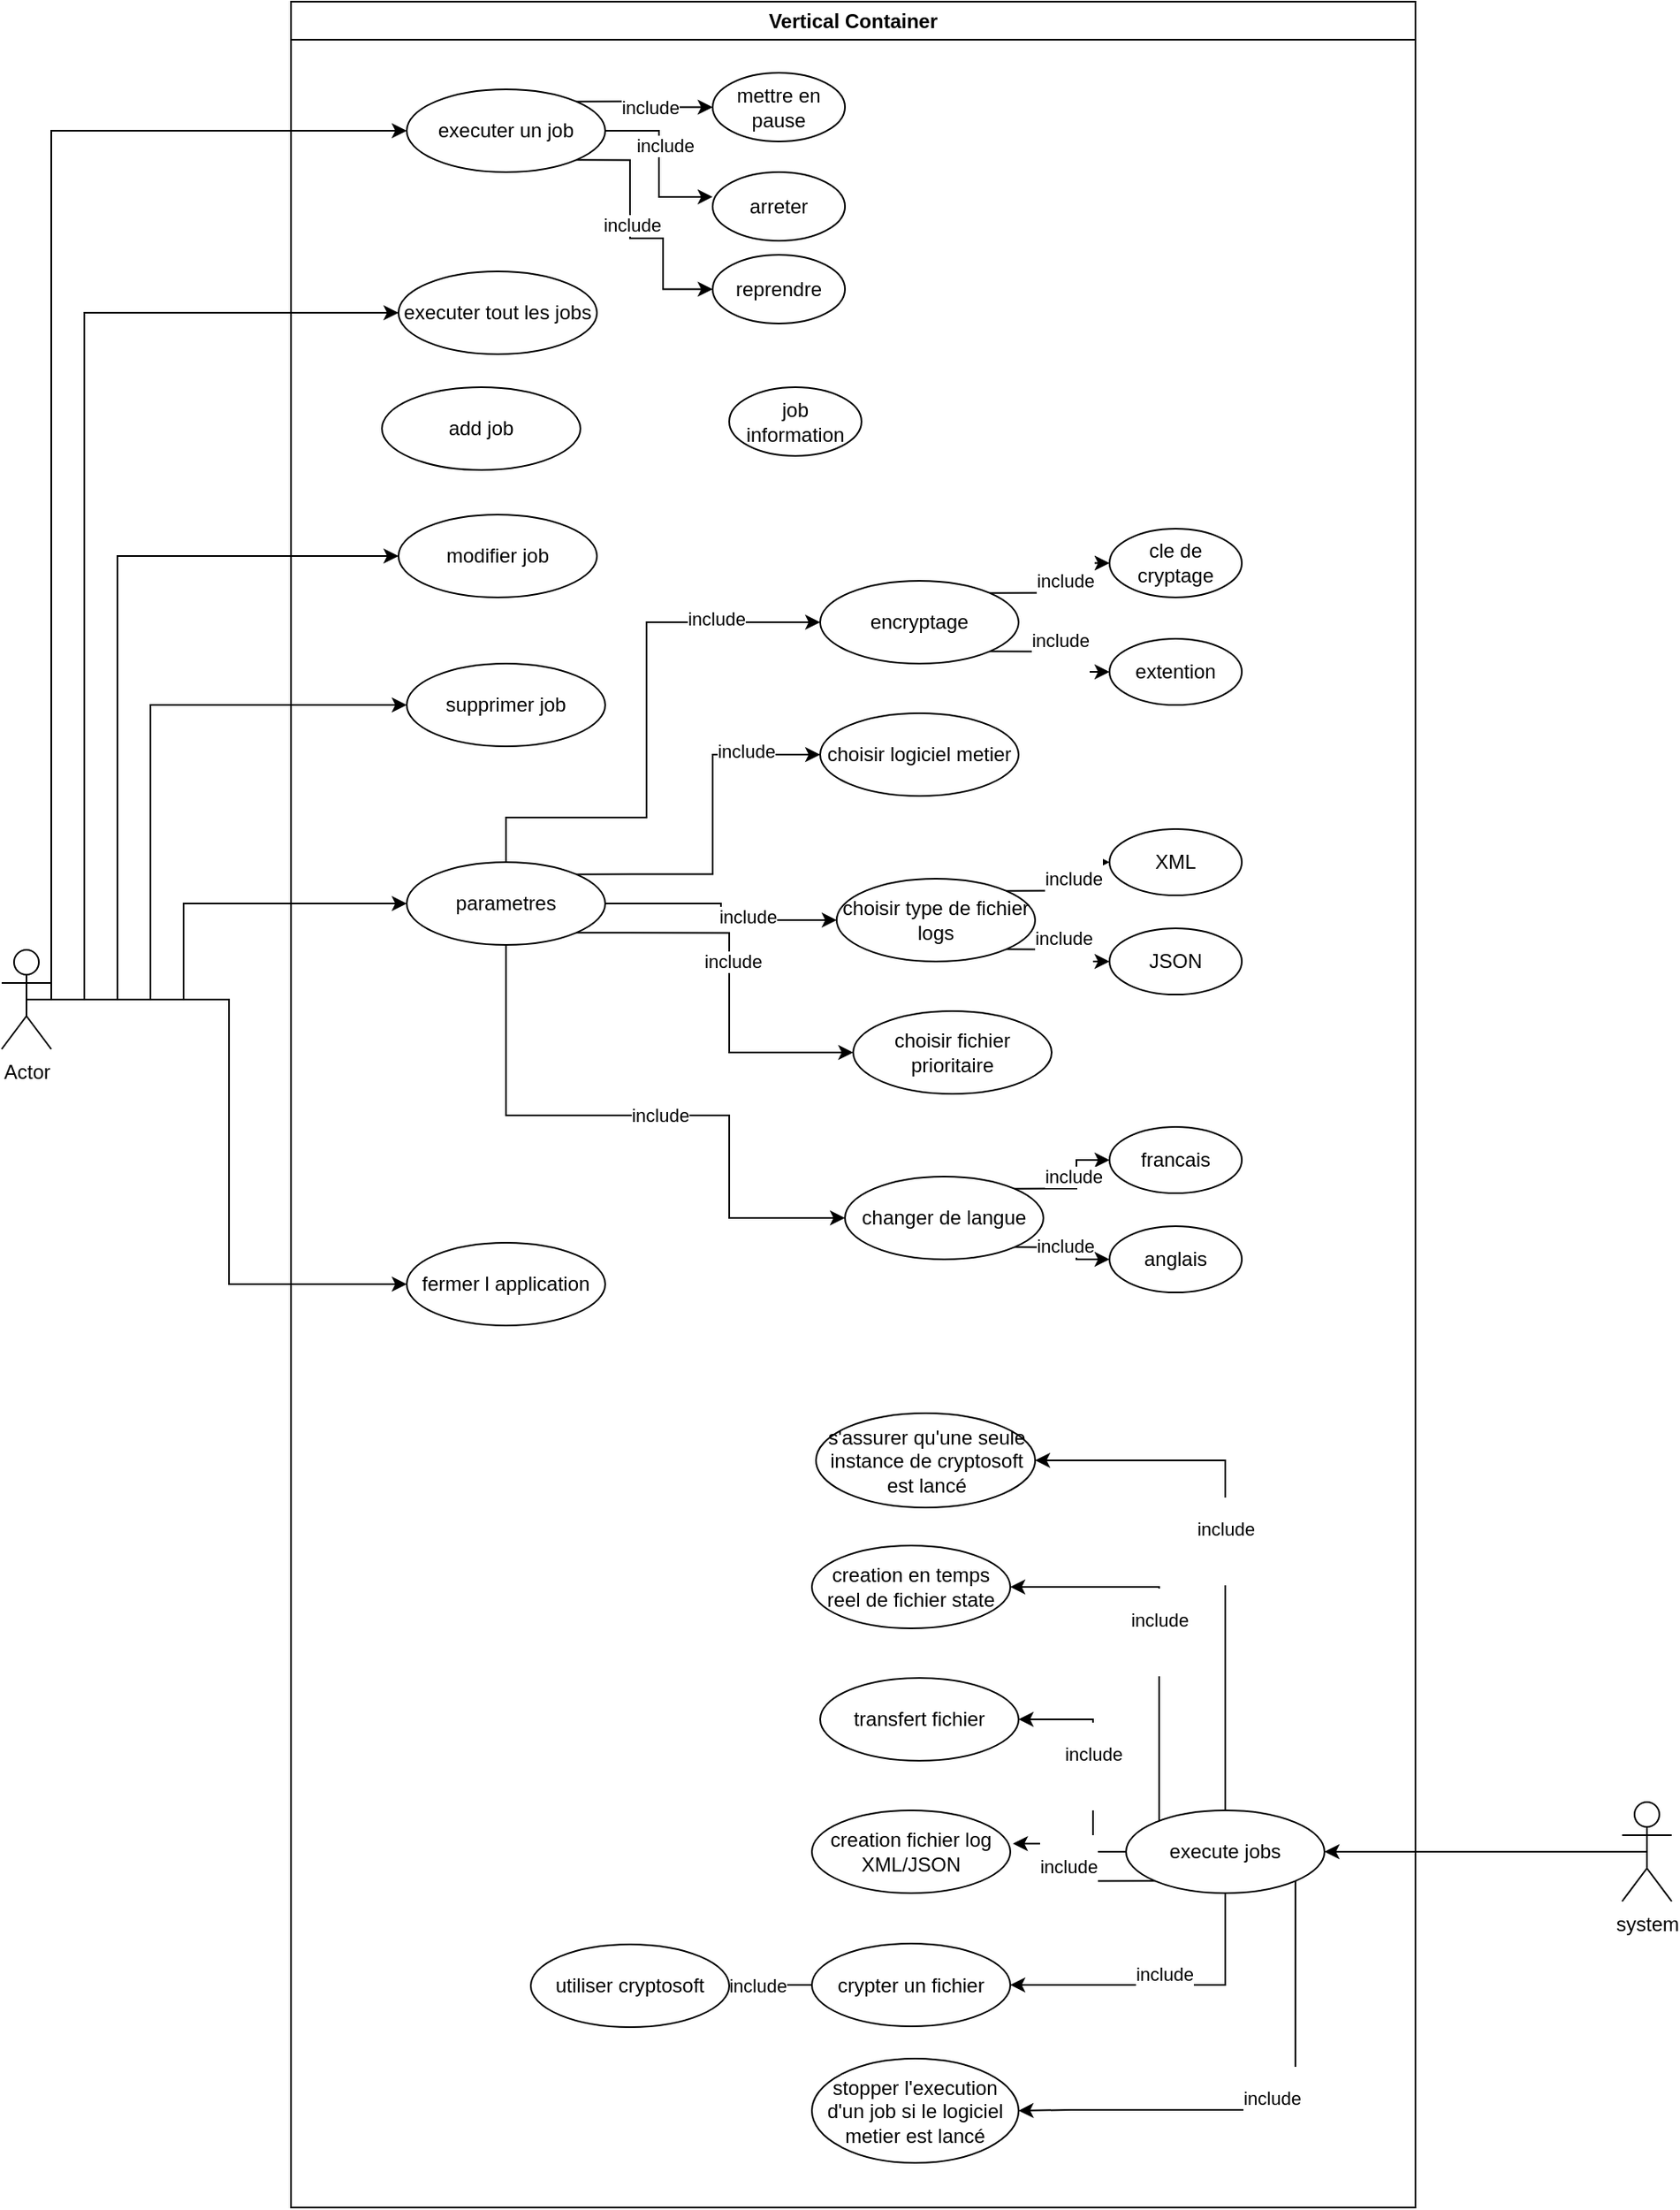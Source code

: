 <mxfile version="27.1.1">
  <diagram name="Page-1" id="A0lQrAJBD9_wCT7zue_t">
    <mxGraphModel dx="1448" dy="716" grid="1" gridSize="10" guides="1" tooltips="1" connect="1" arrows="1" fold="1" page="1" pageScale="1" pageWidth="1169" pageHeight="827" math="0" shadow="0">
      <root>
        <mxCell id="0" />
        <mxCell id="1" parent="0" />
        <mxCell id="0bMU-8JfFL0GPF80UV2C-1" value="Vertical Container" style="swimlane;whiteSpace=wrap;html=1;" vertex="1" parent="1">
          <mxGeometry x="245" y="17" width="680" height="1333" as="geometry" />
        </mxCell>
        <mxCell id="0bMU-8JfFL0GPF80UV2C-6" value="supprimer job" style="ellipse;whiteSpace=wrap;html=1;" vertex="1" parent="0bMU-8JfFL0GPF80UV2C-1">
          <mxGeometry x="70" y="400" width="120" height="50" as="geometry" />
        </mxCell>
        <mxCell id="0bMU-8JfFL0GPF80UV2C-48" style="edgeStyle=orthogonalEdgeStyle;rounded=0;orthogonalLoop=1;jettySize=auto;html=1;exitX=1;exitY=0;exitDx=0;exitDy=0;entryX=0;entryY=0.5;entryDx=0;entryDy=0;" edge="1" parent="0bMU-8JfFL0GPF80UV2C-1" source="0bMU-8JfFL0GPF80UV2C-7" target="0bMU-8JfFL0GPF80UV2C-45">
          <mxGeometry relative="1" as="geometry" />
        </mxCell>
        <mxCell id="0bMU-8JfFL0GPF80UV2C-69" value="include" style="edgeLabel;html=1;align=center;verticalAlign=middle;resizable=0;points=[];" vertex="1" connectable="0" parent="0bMU-8JfFL0GPF80UV2C-48">
          <mxGeometry x="0.036" y="-3" relative="1" as="geometry">
            <mxPoint as="offset" />
          </mxGeometry>
        </mxCell>
        <mxCell id="0bMU-8JfFL0GPF80UV2C-50" style="edgeStyle=orthogonalEdgeStyle;rounded=0;orthogonalLoop=1;jettySize=auto;html=1;exitX=1;exitY=1;exitDx=0;exitDy=0;entryX=0;entryY=0.5;entryDx=0;entryDy=0;" edge="1" parent="0bMU-8JfFL0GPF80UV2C-1" source="0bMU-8JfFL0GPF80UV2C-7" target="0bMU-8JfFL0GPF80UV2C-46">
          <mxGeometry relative="1" as="geometry">
            <Array as="points">
              <mxPoint x="205" y="96" />
              <mxPoint x="205" y="143" />
              <mxPoint x="225" y="143" />
              <mxPoint x="225" y="174" />
            </Array>
          </mxGeometry>
        </mxCell>
        <mxCell id="0bMU-8JfFL0GPF80UV2C-71" value="include" style="edgeLabel;html=1;align=center;verticalAlign=middle;resizable=0;points=[];" vertex="1" connectable="0" parent="0bMU-8JfFL0GPF80UV2C-50">
          <mxGeometry x="-0.105" y="1" relative="1" as="geometry">
            <mxPoint as="offset" />
          </mxGeometry>
        </mxCell>
        <mxCell id="0bMU-8JfFL0GPF80UV2C-7" value="executer un job" style="ellipse;whiteSpace=wrap;html=1;" vertex="1" parent="0bMU-8JfFL0GPF80UV2C-1">
          <mxGeometry x="70" y="53" width="120" height="50" as="geometry" />
        </mxCell>
        <mxCell id="0bMU-8JfFL0GPF80UV2C-8" value="executer tout les jobs" style="ellipse;whiteSpace=wrap;html=1;" vertex="1" parent="0bMU-8JfFL0GPF80UV2C-1">
          <mxGeometry x="65" y="163" width="120" height="50" as="geometry" />
        </mxCell>
        <mxCell id="0bMU-8JfFL0GPF80UV2C-61" style="edgeStyle=orthogonalEdgeStyle;rounded=0;orthogonalLoop=1;jettySize=auto;html=1;exitX=0.5;exitY=0;exitDx=0;exitDy=0;entryX=0;entryY=0.5;entryDx=0;entryDy=0;" edge="1" parent="0bMU-8JfFL0GPF80UV2C-1" source="0bMU-8JfFL0GPF80UV2C-9" target="0bMU-8JfFL0GPF80UV2C-15">
          <mxGeometry relative="1" as="geometry">
            <Array as="points">
              <mxPoint x="130" y="493" />
              <mxPoint x="215" y="493" />
              <mxPoint x="215" y="375" />
            </Array>
          </mxGeometry>
        </mxCell>
        <mxCell id="0bMU-8JfFL0GPF80UV2C-72" value="include" style="edgeLabel;html=1;align=center;verticalAlign=middle;resizable=0;points=[];" vertex="1" connectable="0" parent="0bMU-8JfFL0GPF80UV2C-61">
          <mxGeometry x="0.624" y="2" relative="1" as="geometry">
            <mxPoint as="offset" />
          </mxGeometry>
        </mxCell>
        <mxCell id="0bMU-8JfFL0GPF80UV2C-62" style="edgeStyle=orthogonalEdgeStyle;rounded=0;orthogonalLoop=1;jettySize=auto;html=1;exitX=1;exitY=0;exitDx=0;exitDy=0;entryX=0;entryY=0.5;entryDx=0;entryDy=0;" edge="1" parent="0bMU-8JfFL0GPF80UV2C-1" source="0bMU-8JfFL0GPF80UV2C-9" target="0bMU-8JfFL0GPF80UV2C-12">
          <mxGeometry relative="1" as="geometry" />
        </mxCell>
        <mxCell id="0bMU-8JfFL0GPF80UV2C-73" value="include" style="edgeLabel;html=1;align=center;verticalAlign=middle;resizable=0;points=[];" vertex="1" connectable="0" parent="0bMU-8JfFL0GPF80UV2C-62">
          <mxGeometry x="0.591" y="2" relative="1" as="geometry">
            <mxPoint as="offset" />
          </mxGeometry>
        </mxCell>
        <mxCell id="0bMU-8JfFL0GPF80UV2C-63" style="edgeStyle=orthogonalEdgeStyle;rounded=0;orthogonalLoop=1;jettySize=auto;html=1;exitX=1;exitY=0.5;exitDx=0;exitDy=0;entryX=0;entryY=0.5;entryDx=0;entryDy=0;" edge="1" parent="0bMU-8JfFL0GPF80UV2C-1" source="0bMU-8JfFL0GPF80UV2C-9" target="0bMU-8JfFL0GPF80UV2C-14">
          <mxGeometry relative="1" as="geometry" />
        </mxCell>
        <mxCell id="0bMU-8JfFL0GPF80UV2C-74" value="include" style="edgeLabel;html=1;align=center;verticalAlign=middle;resizable=0;points=[];" vertex="1" connectable="0" parent="0bMU-8JfFL0GPF80UV2C-63">
          <mxGeometry x="0.28" y="2" relative="1" as="geometry">
            <mxPoint as="offset" />
          </mxGeometry>
        </mxCell>
        <mxCell id="0bMU-8JfFL0GPF80UV2C-64" style="edgeStyle=orthogonalEdgeStyle;rounded=0;orthogonalLoop=1;jettySize=auto;html=1;exitX=1;exitY=1;exitDx=0;exitDy=0;entryX=0;entryY=0.5;entryDx=0;entryDy=0;" edge="1" parent="0bMU-8JfFL0GPF80UV2C-1" source="0bMU-8JfFL0GPF80UV2C-9" target="0bMU-8JfFL0GPF80UV2C-11">
          <mxGeometry relative="1" as="geometry" />
        </mxCell>
        <mxCell id="0bMU-8JfFL0GPF80UV2C-75" value="include" style="edgeLabel;html=1;align=center;verticalAlign=middle;resizable=0;points=[];" vertex="1" connectable="0" parent="0bMU-8JfFL0GPF80UV2C-64">
          <mxGeometry x="-0.084" y="2" relative="1" as="geometry">
            <mxPoint as="offset" />
          </mxGeometry>
        </mxCell>
        <mxCell id="0bMU-8JfFL0GPF80UV2C-65" style="edgeStyle=orthogonalEdgeStyle;rounded=0;orthogonalLoop=1;jettySize=auto;html=1;exitX=0.5;exitY=1;exitDx=0;exitDy=0;entryX=0;entryY=0.5;entryDx=0;entryDy=0;" edge="1" parent="0bMU-8JfFL0GPF80UV2C-1" source="0bMU-8JfFL0GPF80UV2C-9" target="0bMU-8JfFL0GPF80UV2C-13">
          <mxGeometry relative="1" as="geometry">
            <Array as="points">
              <mxPoint x="130" y="673" />
              <mxPoint x="265" y="673" />
              <mxPoint x="265" y="735" />
            </Array>
          </mxGeometry>
        </mxCell>
        <mxCell id="0bMU-8JfFL0GPF80UV2C-76" value="include" style="edgeLabel;html=1;align=center;verticalAlign=middle;resizable=0;points=[];" vertex="1" connectable="0" parent="0bMU-8JfFL0GPF80UV2C-65">
          <mxGeometry x="0.059" relative="1" as="geometry">
            <mxPoint as="offset" />
          </mxGeometry>
        </mxCell>
        <mxCell id="0bMU-8JfFL0GPF80UV2C-9" value="parametres" style="ellipse;whiteSpace=wrap;html=1;" vertex="1" parent="0bMU-8JfFL0GPF80UV2C-1">
          <mxGeometry x="70" y="520" width="120" height="50" as="geometry" />
        </mxCell>
        <mxCell id="0bMU-8JfFL0GPF80UV2C-10" value="fermer l application" style="ellipse;whiteSpace=wrap;html=1;" vertex="1" parent="0bMU-8JfFL0GPF80UV2C-1">
          <mxGeometry x="70" y="750" width="120" height="50" as="geometry" />
        </mxCell>
        <mxCell id="0bMU-8JfFL0GPF80UV2C-11" value="choisir fichier prioritaire" style="ellipse;whiteSpace=wrap;html=1;" vertex="1" parent="0bMU-8JfFL0GPF80UV2C-1">
          <mxGeometry x="340" y="610" width="120" height="50" as="geometry" />
        </mxCell>
        <mxCell id="0bMU-8JfFL0GPF80UV2C-12" value="choisir logiciel metier" style="ellipse;whiteSpace=wrap;html=1;" vertex="1" parent="0bMU-8JfFL0GPF80UV2C-1">
          <mxGeometry x="320" y="430" width="120" height="50" as="geometry" />
        </mxCell>
        <mxCell id="0bMU-8JfFL0GPF80UV2C-59" style="edgeStyle=orthogonalEdgeStyle;rounded=0;orthogonalLoop=1;jettySize=auto;html=1;exitX=1;exitY=0;exitDx=0;exitDy=0;entryX=0;entryY=0.5;entryDx=0;entryDy=0;" edge="1" parent="0bMU-8JfFL0GPF80UV2C-1" source="0bMU-8JfFL0GPF80UV2C-13" target="0bMU-8JfFL0GPF80UV2C-22">
          <mxGeometry relative="1" as="geometry" />
        </mxCell>
        <mxCell id="0bMU-8JfFL0GPF80UV2C-77" value="include" style="edgeLabel;html=1;align=center;verticalAlign=middle;resizable=0;points=[];" vertex="1" connectable="0" parent="0bMU-8JfFL0GPF80UV2C-59">
          <mxGeometry x="0.199" y="2" relative="1" as="geometry">
            <mxPoint as="offset" />
          </mxGeometry>
        </mxCell>
        <mxCell id="0bMU-8JfFL0GPF80UV2C-60" style="edgeStyle=orthogonalEdgeStyle;rounded=0;orthogonalLoop=1;jettySize=auto;html=1;exitX=1;exitY=1;exitDx=0;exitDy=0;entryX=0;entryY=0.5;entryDx=0;entryDy=0;" edge="1" parent="0bMU-8JfFL0GPF80UV2C-1" source="0bMU-8JfFL0GPF80UV2C-13" target="0bMU-8JfFL0GPF80UV2C-42">
          <mxGeometry relative="1" as="geometry" />
        </mxCell>
        <mxCell id="0bMU-8JfFL0GPF80UV2C-78" value="include" style="edgeLabel;html=1;align=center;verticalAlign=middle;resizable=0;points=[];" vertex="1" connectable="0" parent="0bMU-8JfFL0GPF80UV2C-60">
          <mxGeometry x="-0.058" y="1" relative="1" as="geometry">
            <mxPoint as="offset" />
          </mxGeometry>
        </mxCell>
        <mxCell id="0bMU-8JfFL0GPF80UV2C-13" value="changer de langue" style="ellipse;whiteSpace=wrap;html=1;" vertex="1" parent="0bMU-8JfFL0GPF80UV2C-1">
          <mxGeometry x="335" y="710" width="120" height="50" as="geometry" />
        </mxCell>
        <mxCell id="0bMU-8JfFL0GPF80UV2C-57" value="&#xa;&lt;span style=&quot;color: rgb(0, 0, 0); font-family: Helvetica; font-size: 11px; font-style: normal; font-variant-ligatures: normal; font-variant-caps: normal; font-weight: 400; letter-spacing: normal; orphans: 2; text-align: center; text-indent: 0px; text-transform: none; widows: 2; word-spacing: 0px; -webkit-text-stroke-width: 0px; white-space: nowrap; background-color: rgb(255, 255, 255); text-decoration-thickness: initial; text-decoration-style: initial; text-decoration-color: initial; display: inline !important; float: none;&quot;&gt;include&lt;/span&gt;&#xa;&#xa;" style="edgeStyle=orthogonalEdgeStyle;rounded=0;orthogonalLoop=1;jettySize=auto;html=1;exitX=1;exitY=0;exitDx=0;exitDy=0;entryX=0;entryY=0.5;entryDx=0;entryDy=0;" edge="1" parent="0bMU-8JfFL0GPF80UV2C-1" source="0bMU-8JfFL0GPF80UV2C-14" target="0bMU-8JfFL0GPF80UV2C-21">
          <mxGeometry relative="1" as="geometry" />
        </mxCell>
        <mxCell id="0bMU-8JfFL0GPF80UV2C-58" value="&#xa;&lt;span style=&quot;color: rgb(0, 0, 0); font-family: Helvetica; font-size: 11px; font-style: normal; font-variant-ligatures: normal; font-variant-caps: normal; font-weight: 400; letter-spacing: normal; orphans: 2; text-align: center; text-indent: 0px; text-transform: none; widows: 2; word-spacing: 0px; -webkit-text-stroke-width: 0px; white-space: nowrap; background-color: rgb(255, 255, 255); text-decoration-thickness: initial; text-decoration-style: initial; text-decoration-color: initial; display: inline !important; float: none;&quot;&gt;include&lt;/span&gt;&#xa;&#xa;" style="edgeStyle=orthogonalEdgeStyle;rounded=0;orthogonalLoop=1;jettySize=auto;html=1;exitX=1;exitY=1;exitDx=0;exitDy=0;entryX=0;entryY=0.5;entryDx=0;entryDy=0;" edge="1" parent="0bMU-8JfFL0GPF80UV2C-1" source="0bMU-8JfFL0GPF80UV2C-14" target="0bMU-8JfFL0GPF80UV2C-20">
          <mxGeometry relative="1" as="geometry" />
        </mxCell>
        <mxCell id="0bMU-8JfFL0GPF80UV2C-14" value="choisir type de fichier logs" style="ellipse;whiteSpace=wrap;html=1;" vertex="1" parent="0bMU-8JfFL0GPF80UV2C-1">
          <mxGeometry x="330" y="530" width="120" height="50" as="geometry" />
        </mxCell>
        <mxCell id="0bMU-8JfFL0GPF80UV2C-55" value="&#xa;&lt;span style=&quot;color: rgb(0, 0, 0); font-family: Helvetica; font-size: 11px; font-style: normal; font-variant-ligatures: normal; font-variant-caps: normal; font-weight: 400; letter-spacing: normal; orphans: 2; text-align: center; text-indent: 0px; text-transform: none; widows: 2; word-spacing: 0px; -webkit-text-stroke-width: 0px; white-space: nowrap; background-color: rgb(255, 255, 255); text-decoration-thickness: initial; text-decoration-style: initial; text-decoration-color: initial; display: inline !important; float: none;&quot;&gt;include&lt;/span&gt;&#xa;&#xa;" style="edgeStyle=orthogonalEdgeStyle;rounded=0;orthogonalLoop=1;jettySize=auto;html=1;exitX=1;exitY=0;exitDx=0;exitDy=0;entryX=0;entryY=0.5;entryDx=0;entryDy=0;" edge="1" parent="0bMU-8JfFL0GPF80UV2C-1" source="0bMU-8JfFL0GPF80UV2C-15" target="0bMU-8JfFL0GPF80UV2C-17">
          <mxGeometry relative="1" as="geometry" />
        </mxCell>
        <mxCell id="0bMU-8JfFL0GPF80UV2C-56" value="&#xa;&lt;span style=&quot;color: rgb(0, 0, 0); font-family: Helvetica; font-size: 11px; font-style: normal; font-variant-ligatures: normal; font-variant-caps: normal; font-weight: 400; letter-spacing: normal; orphans: 2; text-align: center; text-indent: 0px; text-transform: none; widows: 2; word-spacing: 0px; -webkit-text-stroke-width: 0px; white-space: nowrap; background-color: rgb(255, 255, 255); text-decoration-thickness: initial; text-decoration-style: initial; text-decoration-color: initial; display: inline !important; float: none;&quot;&gt;include&lt;/span&gt;&#xa;&#xa;" style="edgeStyle=orthogonalEdgeStyle;rounded=0;orthogonalLoop=1;jettySize=auto;html=1;exitX=1;exitY=1;exitDx=0;exitDy=0;entryX=0;entryY=0.5;entryDx=0;entryDy=0;" edge="1" parent="0bMU-8JfFL0GPF80UV2C-1" source="0bMU-8JfFL0GPF80UV2C-15" target="0bMU-8JfFL0GPF80UV2C-16">
          <mxGeometry relative="1" as="geometry" />
        </mxCell>
        <mxCell id="0bMU-8JfFL0GPF80UV2C-15" value="encryptage" style="ellipse;whiteSpace=wrap;html=1;" vertex="1" parent="0bMU-8JfFL0GPF80UV2C-1">
          <mxGeometry x="320" y="350" width="120" height="50" as="geometry" />
        </mxCell>
        <mxCell id="0bMU-8JfFL0GPF80UV2C-16" value="extention" style="ellipse;whiteSpace=wrap;html=1;" vertex="1" parent="0bMU-8JfFL0GPF80UV2C-1">
          <mxGeometry x="495" y="385" width="80" height="40" as="geometry" />
        </mxCell>
        <mxCell id="0bMU-8JfFL0GPF80UV2C-17" value="cle de cryptage" style="ellipse;whiteSpace=wrap;html=1;" vertex="1" parent="0bMU-8JfFL0GPF80UV2C-1">
          <mxGeometry x="495" y="318.5" width="80" height="41.5" as="geometry" />
        </mxCell>
        <mxCell id="0bMU-8JfFL0GPF80UV2C-20" value="JSON" style="ellipse;whiteSpace=wrap;html=1;" vertex="1" parent="0bMU-8JfFL0GPF80UV2C-1">
          <mxGeometry x="495" y="560" width="80" height="40" as="geometry" />
        </mxCell>
        <mxCell id="0bMU-8JfFL0GPF80UV2C-21" value="XML" style="ellipse;whiteSpace=wrap;html=1;" vertex="1" parent="0bMU-8JfFL0GPF80UV2C-1">
          <mxGeometry x="495" y="500" width="80" height="40" as="geometry" />
        </mxCell>
        <mxCell id="0bMU-8JfFL0GPF80UV2C-22" value="francais" style="ellipse;whiteSpace=wrap;html=1;" vertex="1" parent="0bMU-8JfFL0GPF80UV2C-1">
          <mxGeometry x="495" y="680" width="80" height="40" as="geometry" />
        </mxCell>
        <mxCell id="0bMU-8JfFL0GPF80UV2C-42" value="anglais" style="ellipse;whiteSpace=wrap;html=1;" vertex="1" parent="0bMU-8JfFL0GPF80UV2C-1">
          <mxGeometry x="495" y="740" width="80" height="40" as="geometry" />
        </mxCell>
        <mxCell id="0bMU-8JfFL0GPF80UV2C-44" value="arreter" style="ellipse;whiteSpace=wrap;html=1;" vertex="1" parent="0bMU-8JfFL0GPF80UV2C-1">
          <mxGeometry x="255" y="103" width="80" height="41.5" as="geometry" />
        </mxCell>
        <mxCell id="0bMU-8JfFL0GPF80UV2C-45" value="mettre en pause" style="ellipse;whiteSpace=wrap;html=1;" vertex="1" parent="0bMU-8JfFL0GPF80UV2C-1">
          <mxGeometry x="255" y="43" width="80" height="41.5" as="geometry" />
        </mxCell>
        <mxCell id="0bMU-8JfFL0GPF80UV2C-46" value="reprendre" style="ellipse;whiteSpace=wrap;html=1;" vertex="1" parent="0bMU-8JfFL0GPF80UV2C-1">
          <mxGeometry x="255" y="153" width="80" height="41.5" as="geometry" />
        </mxCell>
        <mxCell id="0bMU-8JfFL0GPF80UV2C-49" style="edgeStyle=orthogonalEdgeStyle;rounded=0;orthogonalLoop=1;jettySize=auto;html=1;exitX=1;exitY=0.5;exitDx=0;exitDy=0;entryX=0;entryY=0.361;entryDx=0;entryDy=0;entryPerimeter=0;" edge="1" parent="0bMU-8JfFL0GPF80UV2C-1" source="0bMU-8JfFL0GPF80UV2C-7" target="0bMU-8JfFL0GPF80UV2C-44">
          <mxGeometry relative="1" as="geometry" />
        </mxCell>
        <mxCell id="0bMU-8JfFL0GPF80UV2C-70" value="include" style="edgeLabel;html=1;align=center;verticalAlign=middle;resizable=0;points=[];" vertex="1" connectable="0" parent="0bMU-8JfFL0GPF80UV2C-49">
          <mxGeometry x="-0.209" y="3" relative="1" as="geometry">
            <mxPoint as="offset" />
          </mxGeometry>
        </mxCell>
        <mxCell id="0bMU-8JfFL0GPF80UV2C-4" value="add job" style="ellipse;whiteSpace=wrap;html=1;" vertex="1" parent="0bMU-8JfFL0GPF80UV2C-1">
          <mxGeometry x="55" y="233" width="120" height="50" as="geometry" />
        </mxCell>
        <mxCell id="0bMU-8JfFL0GPF80UV2C-5" value="modifier job" style="ellipse;whiteSpace=wrap;html=1;" vertex="1" parent="0bMU-8JfFL0GPF80UV2C-1">
          <mxGeometry x="65" y="310" width="120" height="50" as="geometry" />
        </mxCell>
        <mxCell id="0bMU-8JfFL0GPF80UV2C-68" value="job information" style="ellipse;whiteSpace=wrap;html=1;" vertex="1" parent="0bMU-8JfFL0GPF80UV2C-1">
          <mxGeometry x="265" y="233" width="80" height="41.5" as="geometry" />
        </mxCell>
        <mxCell id="0bMU-8JfFL0GPF80UV2C-153" value="&#xa;&lt;span style=&quot;color: rgb(0, 0, 0); font-family: Helvetica; font-size: 11px; font-style: normal; font-variant-ligatures: normal; font-variant-caps: normal; font-weight: 400; letter-spacing: normal; orphans: 2; text-align: center; text-indent: 0px; text-transform: none; widows: 2; word-spacing: 0px; -webkit-text-stroke-width: 0px; white-space: nowrap; background-color: rgb(255, 255, 255); text-decoration-thickness: initial; text-decoration-style: initial; text-decoration-color: initial; display: inline !important; float: none;&quot;&gt;include&lt;/span&gt;&#xa;&#xa;" style="edgeStyle=orthogonalEdgeStyle;rounded=0;orthogonalLoop=1;jettySize=auto;html=1;exitX=0.5;exitY=0;exitDx=0;exitDy=0;entryX=1;entryY=0.5;entryDx=0;entryDy=0;" edge="1" parent="0bMU-8JfFL0GPF80UV2C-1" source="0bMU-8JfFL0GPF80UV2C-91" target="0bMU-8JfFL0GPF80UV2C-97">
          <mxGeometry relative="1" as="geometry" />
        </mxCell>
        <mxCell id="0bMU-8JfFL0GPF80UV2C-154" value="&#xa;&lt;span style=&quot;color: rgb(0, 0, 0); font-family: Helvetica; font-size: 11px; font-style: normal; font-variant-ligatures: normal; font-variant-caps: normal; font-weight: 400; letter-spacing: normal; orphans: 2; text-align: center; text-indent: 0px; text-transform: none; widows: 2; word-spacing: 0px; -webkit-text-stroke-width: 0px; white-space: nowrap; background-color: rgb(255, 255, 255); text-decoration-thickness: initial; text-decoration-style: initial; text-decoration-color: initial; display: inline !important; float: none;&quot;&gt;include&lt;/span&gt;&#xa;&#xa;" style="edgeStyle=orthogonalEdgeStyle;rounded=0;orthogonalLoop=1;jettySize=auto;html=1;exitX=0;exitY=0;exitDx=0;exitDy=0;entryX=1;entryY=0.5;entryDx=0;entryDy=0;" edge="1" parent="0bMU-8JfFL0GPF80UV2C-1" source="0bMU-8JfFL0GPF80UV2C-91" target="0bMU-8JfFL0GPF80UV2C-95">
          <mxGeometry relative="1" as="geometry">
            <Array as="points">
              <mxPoint x="525" y="1101" />
              <mxPoint x="525" y="958" />
            </Array>
          </mxGeometry>
        </mxCell>
        <mxCell id="0bMU-8JfFL0GPF80UV2C-155" value="&#xa;&lt;span style=&quot;color: rgb(0, 0, 0); font-family: Helvetica; font-size: 11px; font-style: normal; font-variant-ligatures: normal; font-variant-caps: normal; font-weight: 400; letter-spacing: normal; orphans: 2; text-align: center; text-indent: 0px; text-transform: none; widows: 2; word-spacing: 0px; -webkit-text-stroke-width: 0px; white-space: nowrap; background-color: rgb(255, 255, 255); text-decoration-thickness: initial; text-decoration-style: initial; text-decoration-color: initial; display: inline !important; float: none;&quot;&gt;include&lt;/span&gt;&#xa;&#xa;" style="edgeStyle=orthogonalEdgeStyle;rounded=0;orthogonalLoop=1;jettySize=auto;html=1;exitX=0;exitY=0.5;exitDx=0;exitDy=0;entryX=1;entryY=0.5;entryDx=0;entryDy=0;" edge="1" parent="0bMU-8JfFL0GPF80UV2C-1" source="0bMU-8JfFL0GPF80UV2C-91" target="0bMU-8JfFL0GPF80UV2C-94">
          <mxGeometry relative="1" as="geometry">
            <Array as="points">
              <mxPoint x="485" y="1118" />
              <mxPoint x="485" y="1038" />
            </Array>
          </mxGeometry>
        </mxCell>
        <mxCell id="0bMU-8JfFL0GPF80UV2C-157" value="&#xa;&lt;span style=&quot;color: rgb(0, 0, 0); font-family: Helvetica; font-size: 11px; font-style: normal; font-variant-ligatures: normal; font-variant-caps: normal; font-weight: 400; letter-spacing: normal; orphans: 2; text-align: center; text-indent: 0px; text-transform: none; widows: 2; word-spacing: 0px; -webkit-text-stroke-width: 0px; white-space: nowrap; background-color: rgb(255, 255, 255); text-decoration-thickness: initial; text-decoration-style: initial; text-decoration-color: initial; display: inline !important; float: none;&quot;&gt;include&lt;/span&gt;&#xa;&#xa;" style="edgeStyle=orthogonalEdgeStyle;rounded=0;orthogonalLoop=1;jettySize=auto;html=1;exitX=0.5;exitY=1;exitDx=0;exitDy=0;entryX=1;entryY=0.5;entryDx=0;entryDy=0;" edge="1" parent="0bMU-8JfFL0GPF80UV2C-1" source="0bMU-8JfFL0GPF80UV2C-91" target="0bMU-8JfFL0GPF80UV2C-92">
          <mxGeometry relative="1" as="geometry" />
        </mxCell>
        <mxCell id="0bMU-8JfFL0GPF80UV2C-158" value="&#xa;&lt;span style=&quot;color: rgb(0, 0, 0); font-family: Helvetica; font-size: 11px; font-style: normal; font-variant-ligatures: normal; font-variant-caps: normal; font-weight: 400; letter-spacing: normal; orphans: 2; text-align: center; text-indent: 0px; text-transform: none; widows: 2; word-spacing: 0px; -webkit-text-stroke-width: 0px; white-space: nowrap; background-color: rgb(255, 255, 255); text-decoration-thickness: initial; text-decoration-style: initial; text-decoration-color: initial; display: inline !important; float: none;&quot;&gt;include&lt;/span&gt;&#xa;&#xa;" style="edgeStyle=orthogonalEdgeStyle;rounded=0;orthogonalLoop=1;jettySize=auto;html=1;exitX=1;exitY=1;exitDx=0;exitDy=0;entryX=1;entryY=0.5;entryDx=0;entryDy=0;" edge="1" parent="0bMU-8JfFL0GPF80UV2C-1" source="0bMU-8JfFL0GPF80UV2C-91" target="0bMU-8JfFL0GPF80UV2C-96">
          <mxGeometry relative="1" as="geometry">
            <Array as="points">
              <mxPoint x="608" y="1274" />
              <mxPoint x="472" y="1274" />
            </Array>
          </mxGeometry>
        </mxCell>
        <mxCell id="0bMU-8JfFL0GPF80UV2C-91" value="execute jobs" style="ellipse;whiteSpace=wrap;html=1;" vertex="1" parent="0bMU-8JfFL0GPF80UV2C-1">
          <mxGeometry x="505" y="1093" width="120" height="50" as="geometry" />
        </mxCell>
        <mxCell id="0bMU-8JfFL0GPF80UV2C-159" style="edgeStyle=orthogonalEdgeStyle;rounded=0;orthogonalLoop=1;jettySize=auto;html=1;exitX=0;exitY=0.5;exitDx=0;exitDy=0;entryX=1;entryY=0.5;entryDx=0;entryDy=0;" edge="1" parent="0bMU-8JfFL0GPF80UV2C-1" source="0bMU-8JfFL0GPF80UV2C-92" target="0bMU-8JfFL0GPF80UV2C-152">
          <mxGeometry relative="1" as="geometry" />
        </mxCell>
        <mxCell id="0bMU-8JfFL0GPF80UV2C-160" value="include" style="edgeLabel;html=1;align=center;verticalAlign=middle;resizable=0;points=[];" vertex="1" connectable="0" parent="0bMU-8JfFL0GPF80UV2C-159">
          <mxGeometry x="0.336" relative="1" as="geometry">
            <mxPoint as="offset" />
          </mxGeometry>
        </mxCell>
        <mxCell id="0bMU-8JfFL0GPF80UV2C-92" value="crypter un fichier" style="ellipse;whiteSpace=wrap;html=1;" vertex="1" parent="0bMU-8JfFL0GPF80UV2C-1">
          <mxGeometry x="315" y="1173.5" width="120" height="50" as="geometry" />
        </mxCell>
        <mxCell id="0bMU-8JfFL0GPF80UV2C-93" value="creation fichier log XML/JSON" style="ellipse;whiteSpace=wrap;html=1;" vertex="1" parent="0bMU-8JfFL0GPF80UV2C-1">
          <mxGeometry x="315" y="1093" width="120" height="50" as="geometry" />
        </mxCell>
        <mxCell id="0bMU-8JfFL0GPF80UV2C-94" value="transfert fichier" style="ellipse;whiteSpace=wrap;html=1;" vertex="1" parent="0bMU-8JfFL0GPF80UV2C-1">
          <mxGeometry x="320" y="1013" width="120" height="50" as="geometry" />
        </mxCell>
        <mxCell id="0bMU-8JfFL0GPF80UV2C-95" value="creation en temps reel de fichier state" style="ellipse;whiteSpace=wrap;html=1;" vertex="1" parent="0bMU-8JfFL0GPF80UV2C-1">
          <mxGeometry x="315" y="933" width="120" height="50" as="geometry" />
        </mxCell>
        <mxCell id="0bMU-8JfFL0GPF80UV2C-96" value="stopper l&#39;execution d&#39;un job si le logiciel metier est lancé" style="ellipse;whiteSpace=wrap;html=1;" vertex="1" parent="0bMU-8JfFL0GPF80UV2C-1">
          <mxGeometry x="315" y="1243" width="125" height="63" as="geometry" />
        </mxCell>
        <mxCell id="0bMU-8JfFL0GPF80UV2C-97" value="s&#39;assurer qu&#39;une seule instance de cryptosoft est lancé" style="ellipse;whiteSpace=wrap;html=1;" vertex="1" parent="0bMU-8JfFL0GPF80UV2C-1">
          <mxGeometry x="317.5" y="853" width="132.5" height="57" as="geometry" />
        </mxCell>
        <mxCell id="0bMU-8JfFL0GPF80UV2C-152" value="utiliser cryptosoft" style="ellipse;whiteSpace=wrap;html=1;" vertex="1" parent="0bMU-8JfFL0GPF80UV2C-1">
          <mxGeometry x="145" y="1174" width="120" height="50" as="geometry" />
        </mxCell>
        <mxCell id="0bMU-8JfFL0GPF80UV2C-156" value="&#xa;&lt;span style=&quot;color: rgb(0, 0, 0); font-family: Helvetica; font-size: 11px; font-style: normal; font-variant-ligatures: normal; font-variant-caps: normal; font-weight: 400; letter-spacing: normal; orphans: 2; text-align: center; text-indent: 0px; text-transform: none; widows: 2; word-spacing: 0px; -webkit-text-stroke-width: 0px; white-space: nowrap; background-color: rgb(255, 255, 255); text-decoration-thickness: initial; text-decoration-style: initial; text-decoration-color: initial; display: inline !important; float: none;&quot;&gt;include&lt;/span&gt;&#xa;&#xa;" style="edgeStyle=orthogonalEdgeStyle;rounded=0;orthogonalLoop=1;jettySize=auto;html=1;exitX=0;exitY=1;exitDx=0;exitDy=0;entryX=1.013;entryY=0.402;entryDx=0;entryDy=0;entryPerimeter=0;" edge="1" parent="0bMU-8JfFL0GPF80UV2C-1" source="0bMU-8JfFL0GPF80UV2C-91" target="0bMU-8JfFL0GPF80UV2C-93">
          <mxGeometry relative="1" as="geometry" />
        </mxCell>
        <mxCell id="0bMU-8JfFL0GPF80UV2C-80" style="edgeStyle=orthogonalEdgeStyle;rounded=0;orthogonalLoop=1;jettySize=auto;html=1;exitX=0.5;exitY=0.5;exitDx=0;exitDy=0;exitPerimeter=0;entryX=0;entryY=0.5;entryDx=0;entryDy=0;" edge="1" parent="1" source="0bMU-8JfFL0GPF80UV2C-2" target="0bMU-8JfFL0GPF80UV2C-7">
          <mxGeometry relative="1" as="geometry">
            <Array as="points">
              <mxPoint x="100" y="620" />
              <mxPoint x="100" y="95" />
            </Array>
          </mxGeometry>
        </mxCell>
        <mxCell id="0bMU-8JfFL0GPF80UV2C-83" style="edgeStyle=orthogonalEdgeStyle;rounded=0;orthogonalLoop=1;jettySize=auto;html=1;exitX=0.5;exitY=0.5;exitDx=0;exitDy=0;exitPerimeter=0;entryX=0;entryY=0.5;entryDx=0;entryDy=0;" edge="1" parent="1" source="0bMU-8JfFL0GPF80UV2C-2" target="0bMU-8JfFL0GPF80UV2C-5">
          <mxGeometry relative="1" as="geometry">
            <Array as="points">
              <mxPoint x="140" y="620" />
              <mxPoint x="140" y="352" />
            </Array>
          </mxGeometry>
        </mxCell>
        <mxCell id="0bMU-8JfFL0GPF80UV2C-87" style="edgeStyle=orthogonalEdgeStyle;rounded=0;orthogonalLoop=1;jettySize=auto;html=1;exitX=0.5;exitY=0.5;exitDx=0;exitDy=0;exitPerimeter=0;entryX=0;entryY=0.5;entryDx=0;entryDy=0;" edge="1" parent="1" source="0bMU-8JfFL0GPF80UV2C-2" target="0bMU-8JfFL0GPF80UV2C-8">
          <mxGeometry relative="1" as="geometry">
            <Array as="points">
              <mxPoint x="120" y="620" />
              <mxPoint x="120" y="205" />
            </Array>
          </mxGeometry>
        </mxCell>
        <mxCell id="0bMU-8JfFL0GPF80UV2C-88" style="edgeStyle=orthogonalEdgeStyle;rounded=0;orthogonalLoop=1;jettySize=auto;html=1;exitX=0.5;exitY=0.5;exitDx=0;exitDy=0;exitPerimeter=0;entryX=0;entryY=0.5;entryDx=0;entryDy=0;" edge="1" parent="1" source="0bMU-8JfFL0GPF80UV2C-2" target="0bMU-8JfFL0GPF80UV2C-6">
          <mxGeometry relative="1" as="geometry">
            <Array as="points">
              <mxPoint x="160" y="620" />
              <mxPoint x="160" y="442" />
            </Array>
          </mxGeometry>
        </mxCell>
        <mxCell id="0bMU-8JfFL0GPF80UV2C-89" style="edgeStyle=orthogonalEdgeStyle;rounded=0;orthogonalLoop=1;jettySize=auto;html=1;exitX=0.5;exitY=0.5;exitDx=0;exitDy=0;exitPerimeter=0;entryX=0;entryY=0.5;entryDx=0;entryDy=0;" edge="1" parent="1" source="0bMU-8JfFL0GPF80UV2C-2" target="0bMU-8JfFL0GPF80UV2C-9">
          <mxGeometry relative="1" as="geometry">
            <Array as="points">
              <mxPoint x="180" y="620" />
              <mxPoint x="180" y="562" />
            </Array>
          </mxGeometry>
        </mxCell>
        <mxCell id="0bMU-8JfFL0GPF80UV2C-90" style="edgeStyle=orthogonalEdgeStyle;rounded=0;orthogonalLoop=1;jettySize=auto;html=1;exitX=0.5;exitY=0.5;exitDx=0;exitDy=0;exitPerimeter=0;entryX=0;entryY=0.5;entryDx=0;entryDy=0;" edge="1" parent="1" source="0bMU-8JfFL0GPF80UV2C-2" target="0bMU-8JfFL0GPF80UV2C-10">
          <mxGeometry relative="1" as="geometry" />
        </mxCell>
        <mxCell id="0bMU-8JfFL0GPF80UV2C-2" value="Actor" style="shape=umlActor;verticalLabelPosition=bottom;verticalAlign=top;html=1;outlineConnect=0;" vertex="1" parent="1">
          <mxGeometry x="70" y="590" width="30" height="60" as="geometry" />
        </mxCell>
        <mxCell id="0bMU-8JfFL0GPF80UV2C-161" style="edgeStyle=orthogonalEdgeStyle;rounded=0;orthogonalLoop=1;jettySize=auto;html=1;exitX=0.5;exitY=0.5;exitDx=0;exitDy=0;exitPerimeter=0;entryX=1;entryY=0.5;entryDx=0;entryDy=0;" edge="1" parent="1" source="0bMU-8JfFL0GPF80UV2C-3" target="0bMU-8JfFL0GPF80UV2C-91">
          <mxGeometry relative="1" as="geometry" />
        </mxCell>
        <mxCell id="0bMU-8JfFL0GPF80UV2C-3" value="system" style="shape=umlActor;verticalLabelPosition=bottom;verticalAlign=top;html=1;outlineConnect=0;" vertex="1" parent="1">
          <mxGeometry x="1050" y="1105" width="30" height="60" as="geometry" />
        </mxCell>
      </root>
    </mxGraphModel>
  </diagram>
</mxfile>

